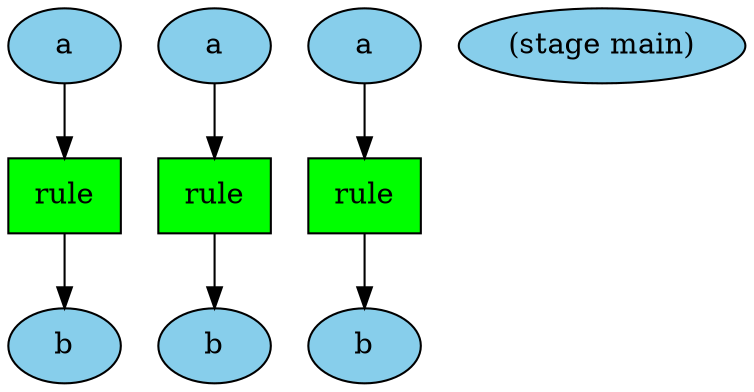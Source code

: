 digraph {
x3 [style=filled,fillcolor=skyblue,label="a"];
x2 [style=filled,fillcolor=skyblue,label="a"];
x1 [style=filled,fillcolor=skyblue,label="a"];
x0 [style=filled,fillcolor=skyblue,label="(stage main)"];
t0 [shape=box,style=filled,fillcolor=green,label="rule\n"];
x4 [style=filled,fillcolor=skyblue,label="b"];
x1 -> t0;
t0 -> x4;
t1 [shape=box,style=filled,fillcolor=green,label="rule\n"];
x5 [style=filled,fillcolor=skyblue,label="b"];
x2 -> t1;
t1 -> x5;
t2 [shape=box,style=filled,fillcolor=green,label="rule\n"];
x6 [style=filled,fillcolor=skyblue,label="b"];
x3 -> t2;
t2 -> x6;
}